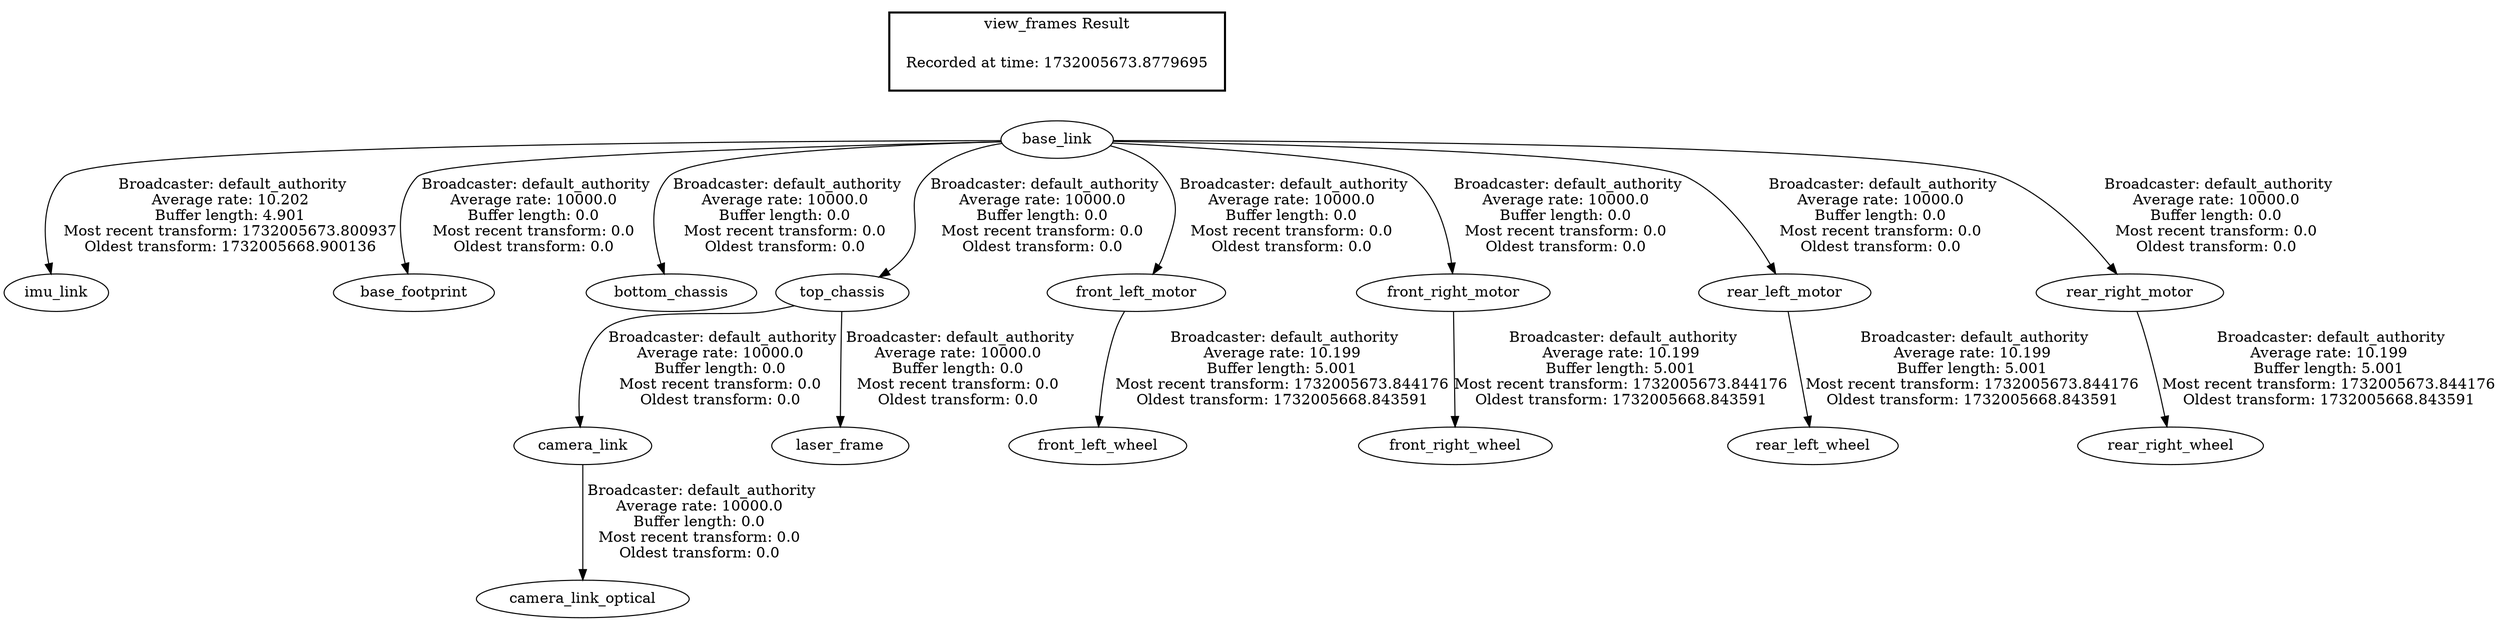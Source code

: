 digraph G {
"base_link" -> "imu_link"[label=" Broadcaster: default_authority\nAverage rate: 10.202\nBuffer length: 4.901\nMost recent transform: 1732005673.800937\nOldest transform: 1732005668.900136\n"];
"base_link" -> "base_footprint"[label=" Broadcaster: default_authority\nAverage rate: 10000.0\nBuffer length: 0.0\nMost recent transform: 0.0\nOldest transform: 0.0\n"];
"base_link" -> "bottom_chassis"[label=" Broadcaster: default_authority\nAverage rate: 10000.0\nBuffer length: 0.0\nMost recent transform: 0.0\nOldest transform: 0.0\n"];
"top_chassis" -> "camera_link"[label=" Broadcaster: default_authority\nAverage rate: 10000.0\nBuffer length: 0.0\nMost recent transform: 0.0\nOldest transform: 0.0\n"];
"base_link" -> "top_chassis"[label=" Broadcaster: default_authority\nAverage rate: 10000.0\nBuffer length: 0.0\nMost recent transform: 0.0\nOldest transform: 0.0\n"];
"camera_link" -> "camera_link_optical"[label=" Broadcaster: default_authority\nAverage rate: 10000.0\nBuffer length: 0.0\nMost recent transform: 0.0\nOldest transform: 0.0\n"];
"base_link" -> "front_left_motor"[label=" Broadcaster: default_authority\nAverage rate: 10000.0\nBuffer length: 0.0\nMost recent transform: 0.0\nOldest transform: 0.0\n"];
"base_link" -> "front_right_motor"[label=" Broadcaster: default_authority\nAverage rate: 10000.0\nBuffer length: 0.0\nMost recent transform: 0.0\nOldest transform: 0.0\n"];
"top_chassis" -> "laser_frame"[label=" Broadcaster: default_authority\nAverage rate: 10000.0\nBuffer length: 0.0\nMost recent transform: 0.0\nOldest transform: 0.0\n"];
"base_link" -> "rear_left_motor"[label=" Broadcaster: default_authority\nAverage rate: 10000.0\nBuffer length: 0.0\nMost recent transform: 0.0\nOldest transform: 0.0\n"];
"base_link" -> "rear_right_motor"[label=" Broadcaster: default_authority\nAverage rate: 10000.0\nBuffer length: 0.0\nMost recent transform: 0.0\nOldest transform: 0.0\n"];
"front_left_motor" -> "front_left_wheel"[label=" Broadcaster: default_authority\nAverage rate: 10.199\nBuffer length: 5.001\nMost recent transform: 1732005673.844176\nOldest transform: 1732005668.843591\n"];
"front_right_motor" -> "front_right_wheel"[label=" Broadcaster: default_authority\nAverage rate: 10.199\nBuffer length: 5.001\nMost recent transform: 1732005673.844176\nOldest transform: 1732005668.843591\n"];
"rear_left_motor" -> "rear_left_wheel"[label=" Broadcaster: default_authority\nAverage rate: 10.199\nBuffer length: 5.001\nMost recent transform: 1732005673.844176\nOldest transform: 1732005668.843591\n"];
"rear_right_motor" -> "rear_right_wheel"[label=" Broadcaster: default_authority\nAverage rate: 10.199\nBuffer length: 5.001\nMost recent transform: 1732005673.844176\nOldest transform: 1732005668.843591\n"];
edge [style=invis];
 subgraph cluster_legend { style=bold; color=black; label ="view_frames Result";
"Recorded at time: 1732005673.8779695"[ shape=plaintext ] ;
}->"base_link";
}